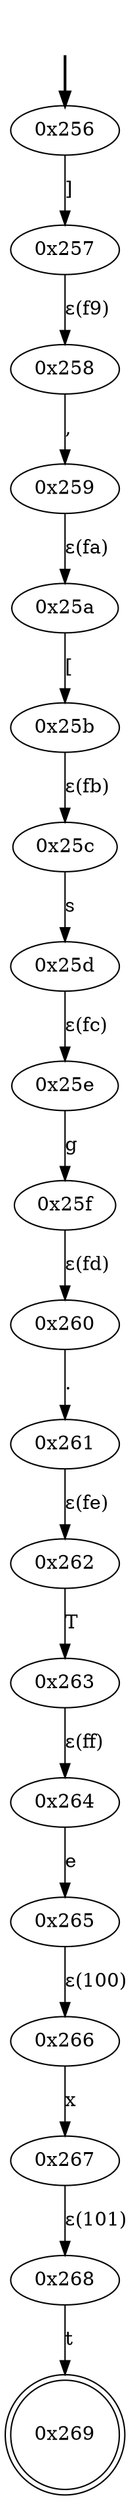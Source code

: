 digraph {
	fake [style=invisible]
	"0x256" [root=true]
	"0x257"
	"0x258"
	"0x259"
	"0x25a"
	"0x25b"
	"0x25c"
	"0x25d"
	"0x25e"
	"0x25f"
	"0x260"
	"0x261"
	"0x262"
	"0x263"
	"0x264"
	"0x265"
	"0x266"
	"0x267"
	"0x268"
	"0x269" [shape=doublecircle]
	fake -> "0x256" [style=bold]
	"0x256" -> "0x257" [label="]"]
	"0x258" -> "0x259" [label=","]
	"0x257" -> "0x258" [label="ε(f9)"]
	"0x25a" -> "0x25b" [label="["]
	"0x259" -> "0x25a" [label="ε(fa)"]
	"0x25c" -> "0x25d" [label=s]
	"0x25b" -> "0x25c" [label="ε(fb)"]
	"0x25e" -> "0x25f" [label=g]
	"0x25d" -> "0x25e" [label="ε(fc)"]
	"0x260" -> "0x261" [label="."]
	"0x25f" -> "0x260" [label="ε(fd)"]
	"0x262" -> "0x263" [label=T]
	"0x261" -> "0x262" [label="ε(fe)"]
	"0x264" -> "0x265" [label=e]
	"0x263" -> "0x264" [label="ε(ff)"]
	"0x266" -> "0x267" [label=x]
	"0x265" -> "0x266" [label="ε(100)"]
	"0x268" -> "0x269" [label=t]
	"0x267" -> "0x268" [label="ε(101)"]
}
